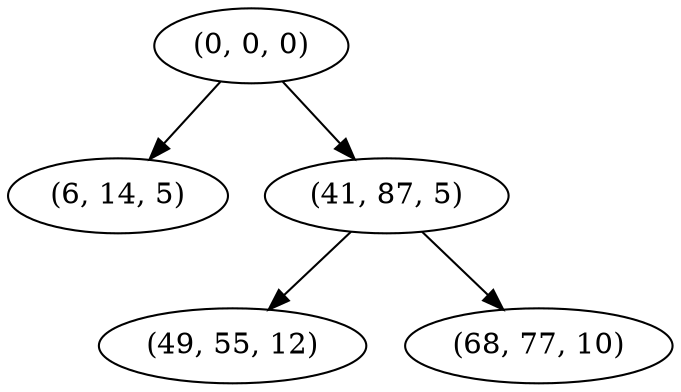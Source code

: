 digraph tree {
    "(0, 0, 0)";
    "(6, 14, 5)";
    "(41, 87, 5)";
    "(49, 55, 12)";
    "(68, 77, 10)";
    "(0, 0, 0)" -> "(6, 14, 5)";
    "(0, 0, 0)" -> "(41, 87, 5)";
    "(41, 87, 5)" -> "(49, 55, 12)";
    "(41, 87, 5)" -> "(68, 77, 10)";
}
